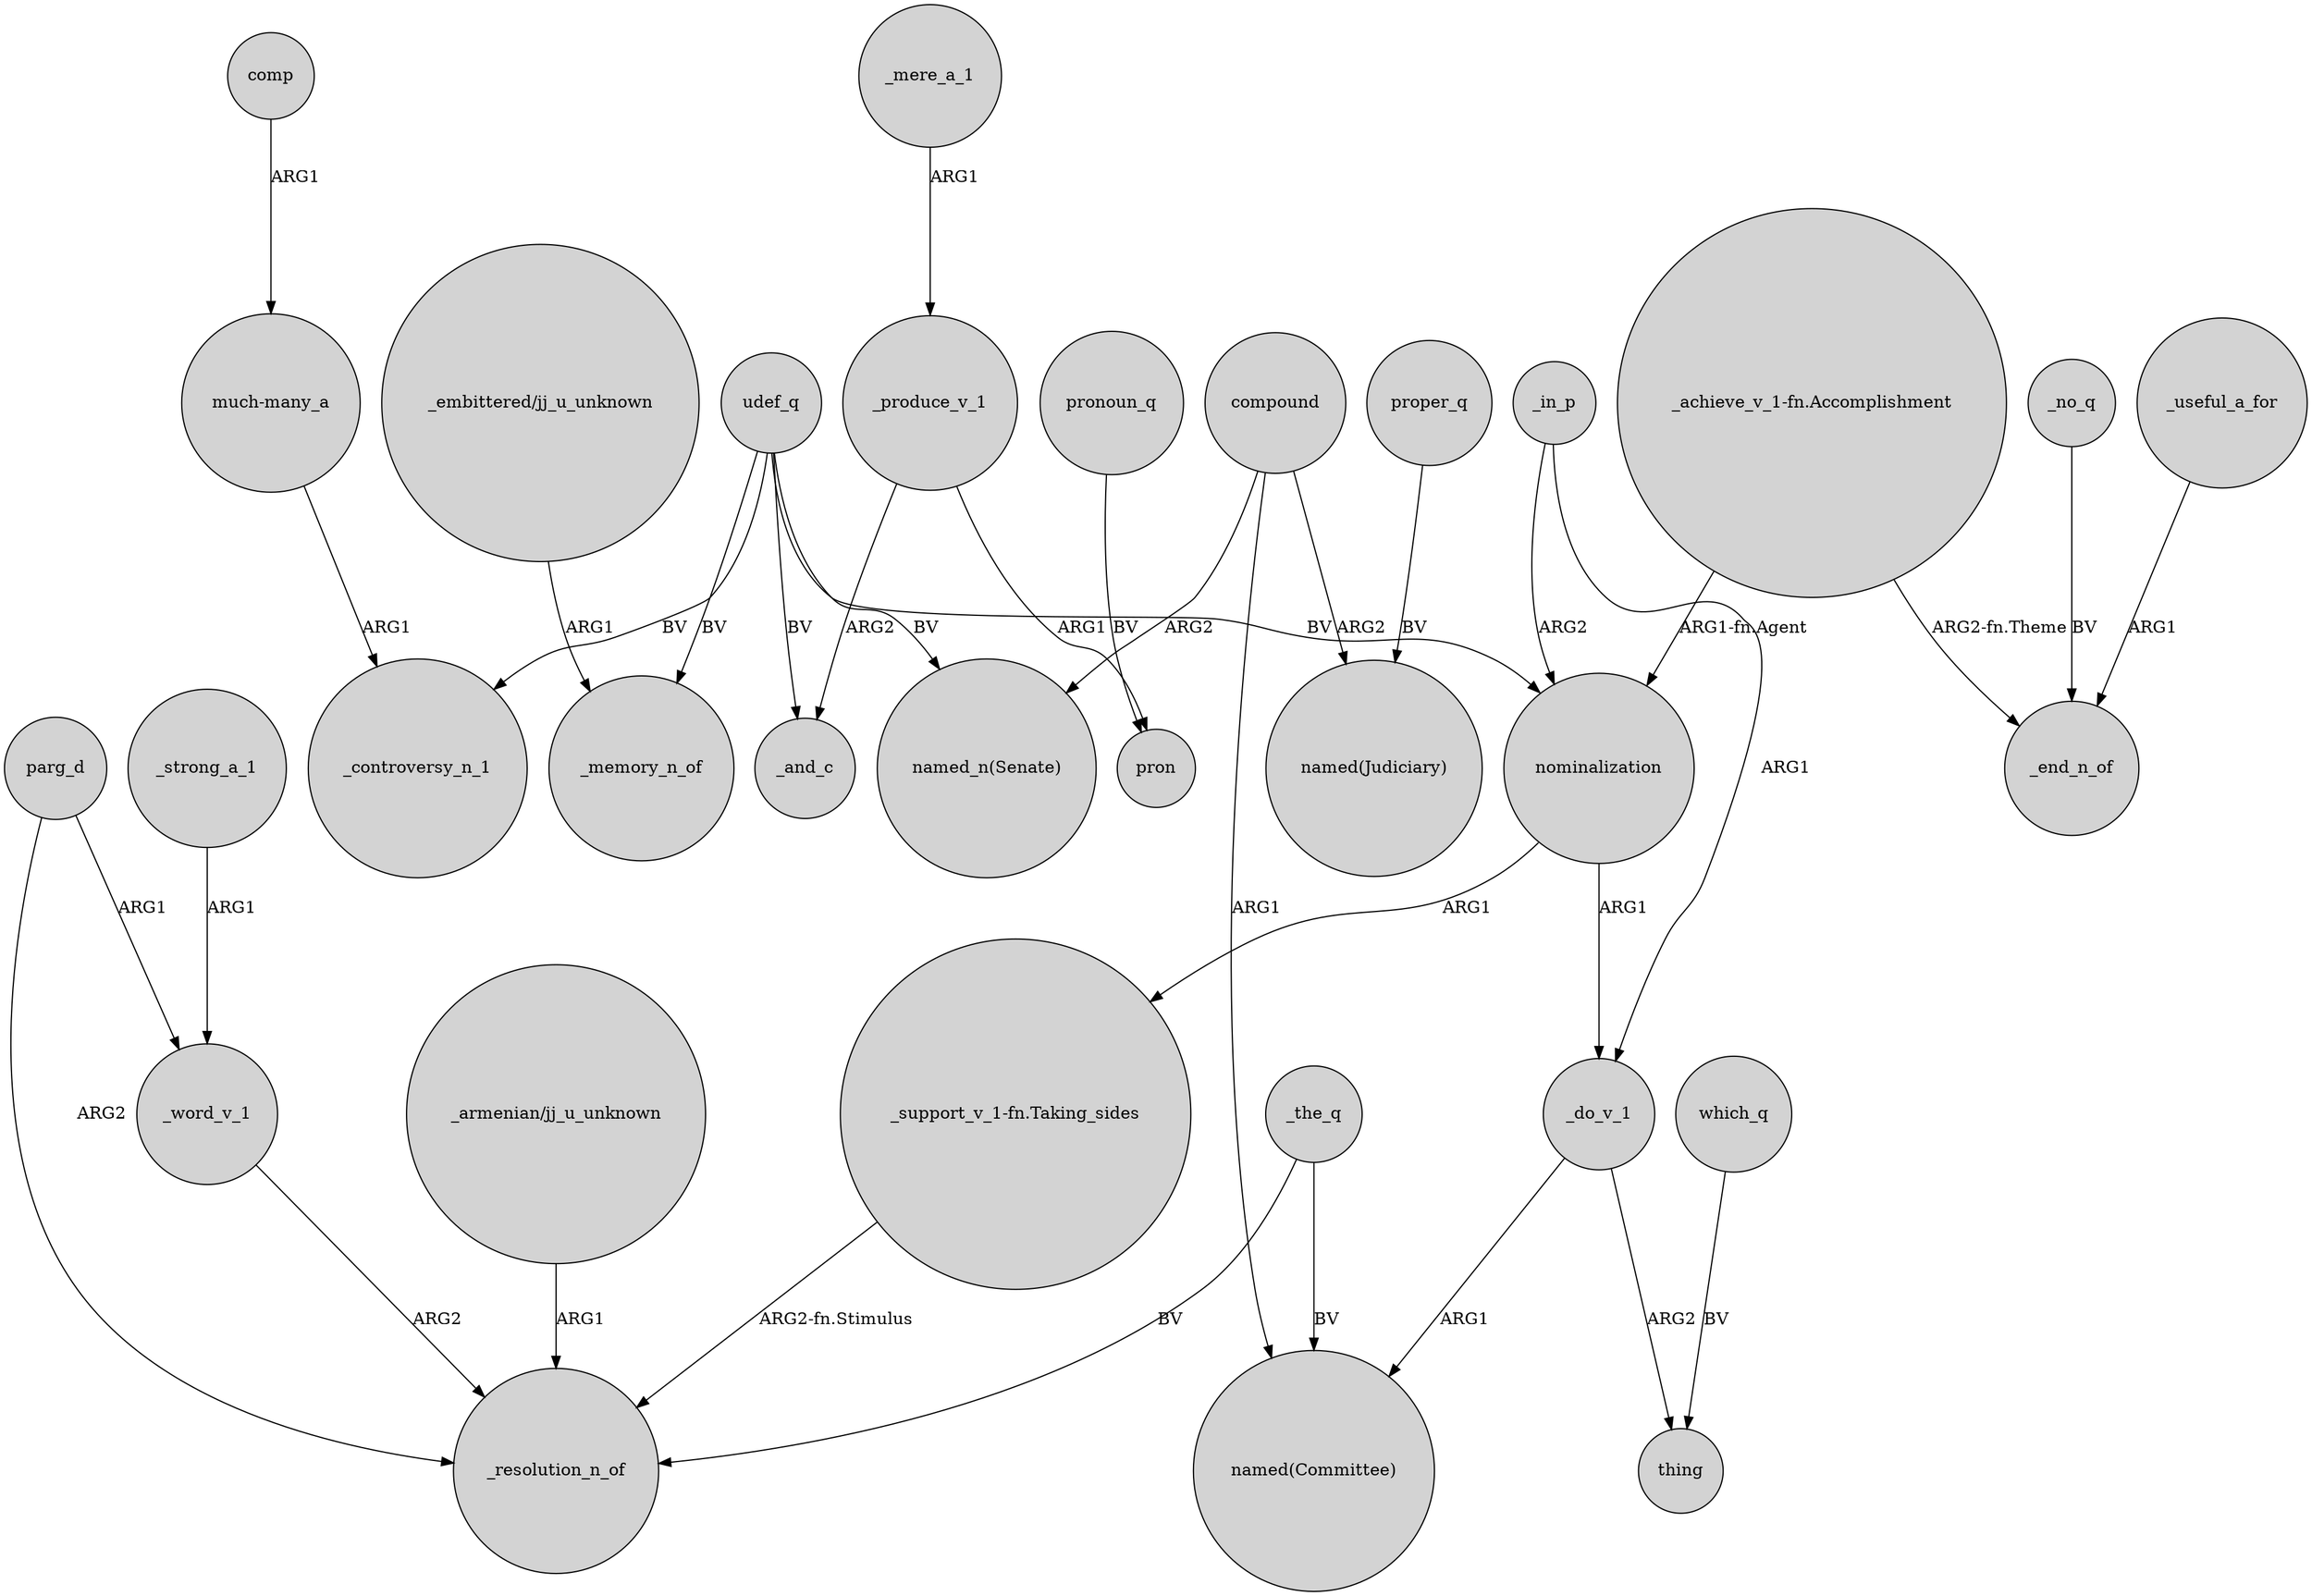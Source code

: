 digraph {
	node [shape=circle style=filled]
	_do_v_1 -> "named(Committee)" [label=ARG1]
	parg_d -> _resolution_n_of [label=ARG2]
	_the_q -> _resolution_n_of [label=BV]
	_useful_a_for -> _end_n_of [label=ARG1]
	udef_q -> _controversy_n_1 [label=BV]
	_produce_v_1 -> _and_c [label=ARG2]
	nominalization -> _do_v_1 [label=ARG1]
	"much-many_a" -> _controversy_n_1 [label=ARG1]
	proper_q -> "named(Judiciary)" [label=BV]
	_in_p -> _do_v_1 [label=ARG1]
	"_support_v_1-fn.Taking_sides" -> _resolution_n_of [label="ARG2-fn.Stimulus"]
	compound -> "named(Judiciary)" [label=ARG2]
	"_achieve_v_1-fn.Accomplishment" -> _end_n_of [label="ARG2-fn.Theme"]
	"_embittered/jj_u_unknown" -> _memory_n_of [label=ARG1]
	"_achieve_v_1-fn.Accomplishment" -> nominalization [label="ARG1-fn.Agent"]
	udef_q -> _memory_n_of [label=BV]
	_word_v_1 -> _resolution_n_of [label=ARG2]
	_produce_v_1 -> pron [label=ARG1]
	pronoun_q -> pron [label=BV]
	comp -> "much-many_a" [label=ARG1]
	"_armenian/jj_u_unknown" -> _resolution_n_of [label=ARG1]
	compound -> "named_n(Senate)" [label=ARG2]
	_mere_a_1 -> _produce_v_1 [label=ARG1]
	udef_q -> nominalization [label=BV]
	_no_q -> _end_n_of [label=BV]
	compound -> "named(Committee)" [label=ARG1]
	udef_q -> "named_n(Senate)" [label=BV]
	_strong_a_1 -> _word_v_1 [label=ARG1]
	_do_v_1 -> thing [label=ARG2]
	_the_q -> "named(Committee)" [label=BV]
	parg_d -> _word_v_1 [label=ARG1]
	_in_p -> nominalization [label=ARG2]
	udef_q -> _and_c [label=BV]
	nominalization -> "_support_v_1-fn.Taking_sides" [label=ARG1]
	which_q -> thing [label=BV]
}
